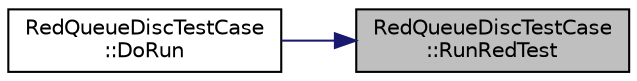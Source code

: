 digraph "RedQueueDiscTestCase::RunRedTest"
{
 // LATEX_PDF_SIZE
  edge [fontname="Helvetica",fontsize="10",labelfontname="Helvetica",labelfontsize="10"];
  node [fontname="Helvetica",fontsize="10",shape=record];
  rankdir="RL";
  Node1 [label="RedQueueDiscTestCase\l::RunRedTest",height=0.2,width=0.4,color="black", fillcolor="grey75", style="filled", fontcolor="black",tooltip="Run RED test function."];
  Node1 -> Node2 [dir="back",color="midnightblue",fontsize="10",style="solid",fontname="Helvetica"];
  Node2 [label="RedQueueDiscTestCase\l::DoRun",height=0.2,width=0.4,color="black", fillcolor="white", style="filled",URL="$class_red_queue_disc_test_case.html#a08dbc0c7061ec2b845ebdfceba6d13dd",tooltip="Implementation to actually run this TestCase."];
}
